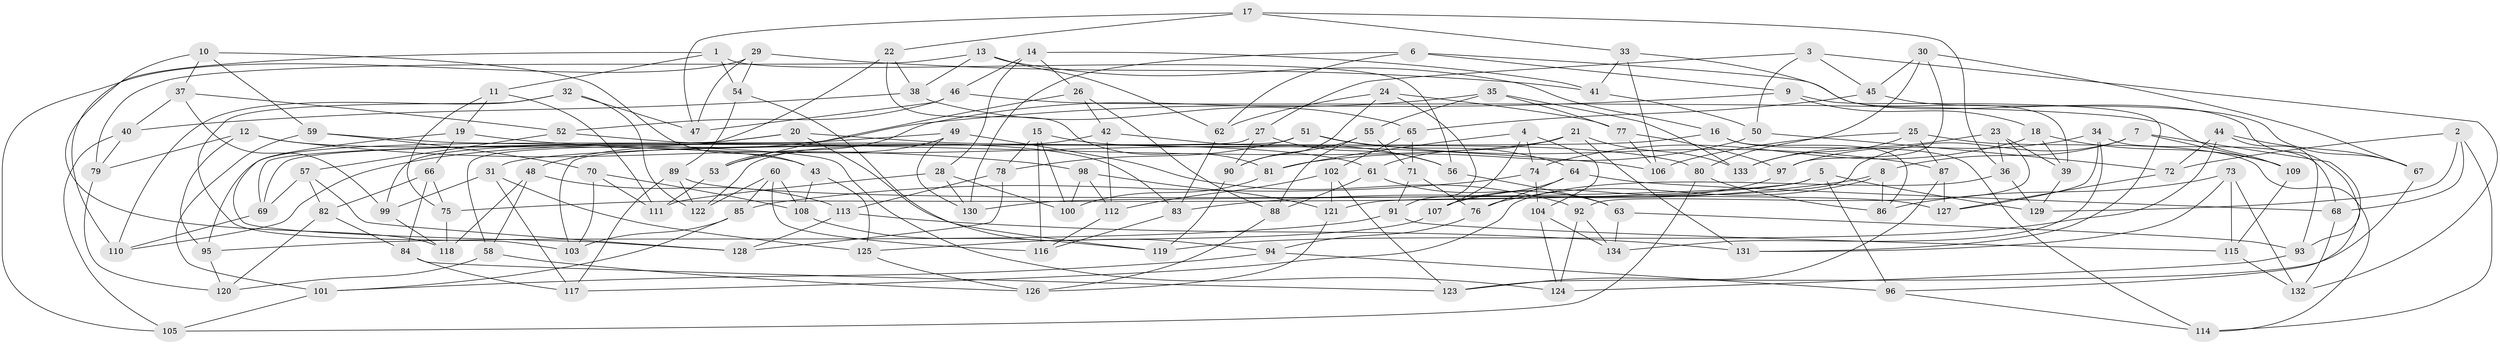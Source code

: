 // Generated by graph-tools (version 1.1) at 2025/50/03/09/25 03:50:49]
// undirected, 134 vertices, 268 edges
graph export_dot {
graph [start="1"]
  node [color=gray90,style=filled];
  1;
  2;
  3;
  4;
  5;
  6;
  7;
  8;
  9;
  10;
  11;
  12;
  13;
  14;
  15;
  16;
  17;
  18;
  19;
  20;
  21;
  22;
  23;
  24;
  25;
  26;
  27;
  28;
  29;
  30;
  31;
  32;
  33;
  34;
  35;
  36;
  37;
  38;
  39;
  40;
  41;
  42;
  43;
  44;
  45;
  46;
  47;
  48;
  49;
  50;
  51;
  52;
  53;
  54;
  55;
  56;
  57;
  58;
  59;
  60;
  61;
  62;
  63;
  64;
  65;
  66;
  67;
  68;
  69;
  70;
  71;
  72;
  73;
  74;
  75;
  76;
  77;
  78;
  79;
  80;
  81;
  82;
  83;
  84;
  85;
  86;
  87;
  88;
  89;
  90;
  91;
  92;
  93;
  94;
  95;
  96;
  97;
  98;
  99;
  100;
  101;
  102;
  103;
  104;
  105;
  106;
  107;
  108;
  109;
  110;
  111;
  112;
  113;
  114;
  115;
  116;
  117;
  118;
  119;
  120;
  121;
  122;
  123;
  124;
  125;
  126;
  127;
  128;
  129;
  130;
  131;
  132;
  133;
  134;
  1 -- 110;
  1 -- 56;
  1 -- 11;
  1 -- 54;
  2 -- 68;
  2 -- 72;
  2 -- 129;
  2 -- 114;
  3 -- 50;
  3 -- 27;
  3 -- 45;
  3 -- 132;
  4 -- 74;
  4 -- 81;
  4 -- 104;
  4 -- 107;
  5 -- 129;
  5 -- 75;
  5 -- 96;
  5 -- 130;
  6 -- 130;
  6 -- 62;
  6 -- 9;
  6 -- 93;
  7 -- 96;
  7 -- 121;
  7 -- 109;
  7 -- 8;
  8 -- 76;
  8 -- 83;
  8 -- 86;
  9 -- 131;
  9 -- 48;
  9 -- 18;
  10 -- 59;
  10 -- 37;
  10 -- 118;
  10 -- 43;
  11 -- 19;
  11 -- 75;
  11 -- 111;
  12 -- 43;
  12 -- 98;
  12 -- 95;
  12 -- 79;
  13 -- 16;
  13 -- 38;
  13 -- 62;
  13 -- 79;
  14 -- 26;
  14 -- 46;
  14 -- 28;
  14 -- 41;
  15 -- 78;
  15 -- 116;
  15 -- 80;
  15 -- 100;
  16 -- 31;
  16 -- 86;
  16 -- 114;
  17 -- 36;
  17 -- 33;
  17 -- 47;
  17 -- 22;
  18 -- 74;
  18 -- 39;
  18 -- 109;
  19 -- 128;
  19 -- 106;
  19 -- 66;
  20 -- 94;
  20 -- 69;
  20 -- 95;
  20 -- 61;
  21 -- 110;
  21 -- 61;
  21 -- 133;
  21 -- 131;
  22 -- 38;
  22 -- 58;
  22 -- 81;
  23 -- 133;
  23 -- 92;
  23 -- 39;
  23 -- 36;
  24 -- 91;
  24 -- 62;
  24 -- 77;
  24 -- 90;
  25 -- 114;
  25 -- 87;
  25 -- 133;
  25 -- 106;
  26 -- 42;
  26 -- 88;
  26 -- 53;
  27 -- 103;
  27 -- 90;
  27 -- 56;
  28 -- 130;
  28 -- 111;
  28 -- 100;
  29 -- 41;
  29 -- 47;
  29 -- 54;
  29 -- 105;
  30 -- 97;
  30 -- 80;
  30 -- 45;
  30 -- 67;
  31 -- 99;
  31 -- 117;
  31 -- 125;
  32 -- 47;
  32 -- 122;
  32 -- 110;
  32 -- 103;
  33 -- 39;
  33 -- 106;
  33 -- 41;
  34 -- 127;
  34 -- 68;
  34 -- 134;
  34 -- 97;
  35 -- 53;
  35 -- 55;
  35 -- 133;
  35 -- 77;
  36 -- 129;
  36 -- 117;
  37 -- 52;
  37 -- 40;
  37 -- 99;
  38 -- 40;
  38 -- 65;
  39 -- 129;
  40 -- 79;
  40 -- 105;
  41 -- 50;
  42 -- 56;
  42 -- 122;
  42 -- 112;
  43 -- 125;
  43 -- 108;
  44 -- 119;
  44 -- 93;
  44 -- 67;
  44 -- 72;
  45 -- 67;
  45 -- 65;
  46 -- 47;
  46 -- 52;
  46 -- 109;
  48 -- 58;
  48 -- 118;
  48 -- 113;
  49 -- 53;
  49 -- 99;
  49 -- 92;
  49 -- 130;
  50 -- 81;
  50 -- 72;
  51 -- 69;
  51 -- 87;
  51 -- 64;
  51 -- 78;
  52 -- 83;
  52 -- 57;
  53 -- 111;
  54 -- 119;
  54 -- 89;
  55 -- 90;
  55 -- 71;
  55 -- 88;
  56 -- 63;
  57 -- 69;
  57 -- 128;
  57 -- 82;
  58 -- 126;
  58 -- 120;
  59 -- 101;
  59 -- 70;
  59 -- 124;
  60 -- 108;
  60 -- 122;
  60 -- 85;
  60 -- 116;
  61 -- 88;
  61 -- 63;
  62 -- 83;
  63 -- 93;
  63 -- 134;
  64 -- 68;
  64 -- 107;
  64 -- 76;
  65 -- 102;
  65 -- 71;
  66 -- 75;
  66 -- 84;
  66 -- 82;
  67 -- 123;
  68 -- 132;
  69 -- 110;
  70 -- 108;
  70 -- 111;
  70 -- 103;
  71 -- 91;
  71 -- 76;
  72 -- 127;
  73 -- 132;
  73 -- 115;
  73 -- 86;
  73 -- 131;
  74 -- 85;
  74 -- 104;
  75 -- 118;
  76 -- 94;
  77 -- 97;
  77 -- 106;
  78 -- 128;
  78 -- 113;
  79 -- 120;
  80 -- 86;
  80 -- 105;
  81 -- 100;
  82 -- 84;
  82 -- 120;
  83 -- 116;
  84 -- 123;
  84 -- 117;
  85 -- 101;
  85 -- 103;
  87 -- 127;
  87 -- 123;
  88 -- 126;
  89 -- 117;
  89 -- 127;
  89 -- 122;
  90 -- 119;
  91 -- 115;
  91 -- 95;
  92 -- 124;
  92 -- 134;
  93 -- 124;
  94 -- 96;
  94 -- 101;
  95 -- 120;
  96 -- 114;
  97 -- 107;
  98 -- 100;
  98 -- 112;
  98 -- 121;
  99 -- 118;
  101 -- 105;
  102 -- 123;
  102 -- 121;
  102 -- 112;
  104 -- 124;
  104 -- 134;
  107 -- 125;
  108 -- 119;
  109 -- 115;
  112 -- 116;
  113 -- 131;
  113 -- 128;
  115 -- 132;
  121 -- 126;
  125 -- 126;
}

